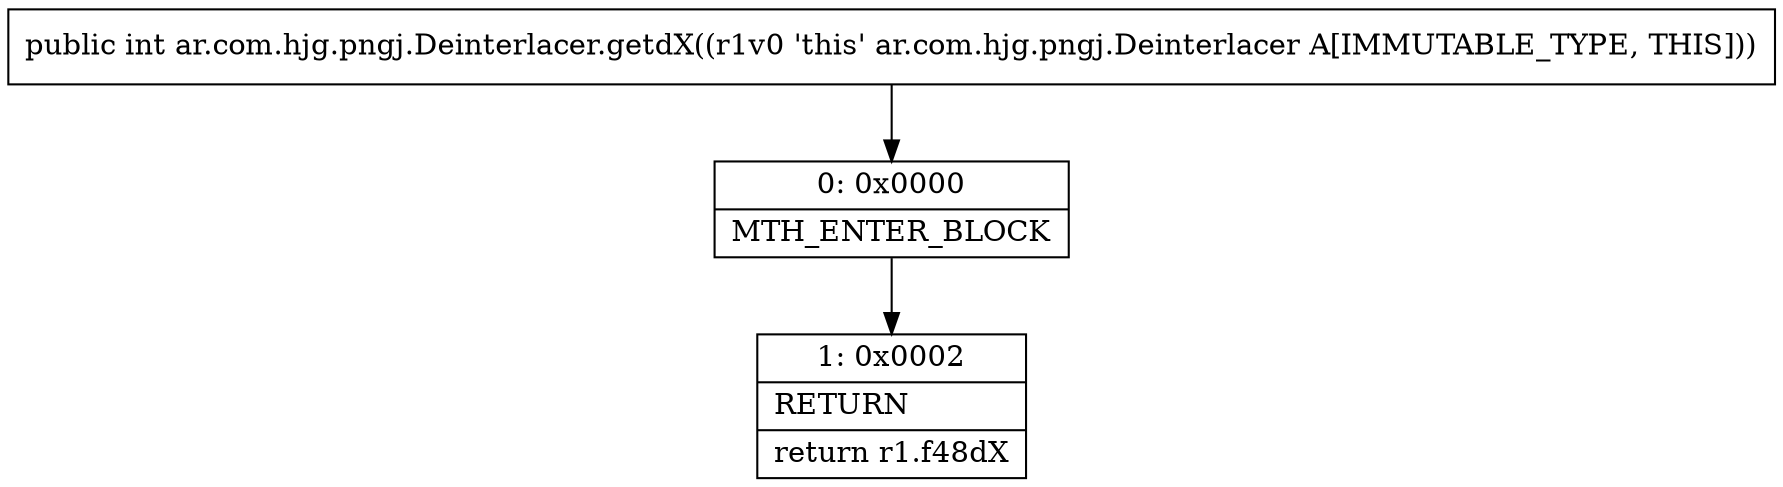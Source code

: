 digraph "CFG forar.com.hjg.pngj.Deinterlacer.getdX()I" {
Node_0 [shape=record,label="{0\:\ 0x0000|MTH_ENTER_BLOCK\l}"];
Node_1 [shape=record,label="{1\:\ 0x0002|RETURN\l|return r1.f48dX\l}"];
MethodNode[shape=record,label="{public int ar.com.hjg.pngj.Deinterlacer.getdX((r1v0 'this' ar.com.hjg.pngj.Deinterlacer A[IMMUTABLE_TYPE, THIS])) }"];
MethodNode -> Node_0;
Node_0 -> Node_1;
}

